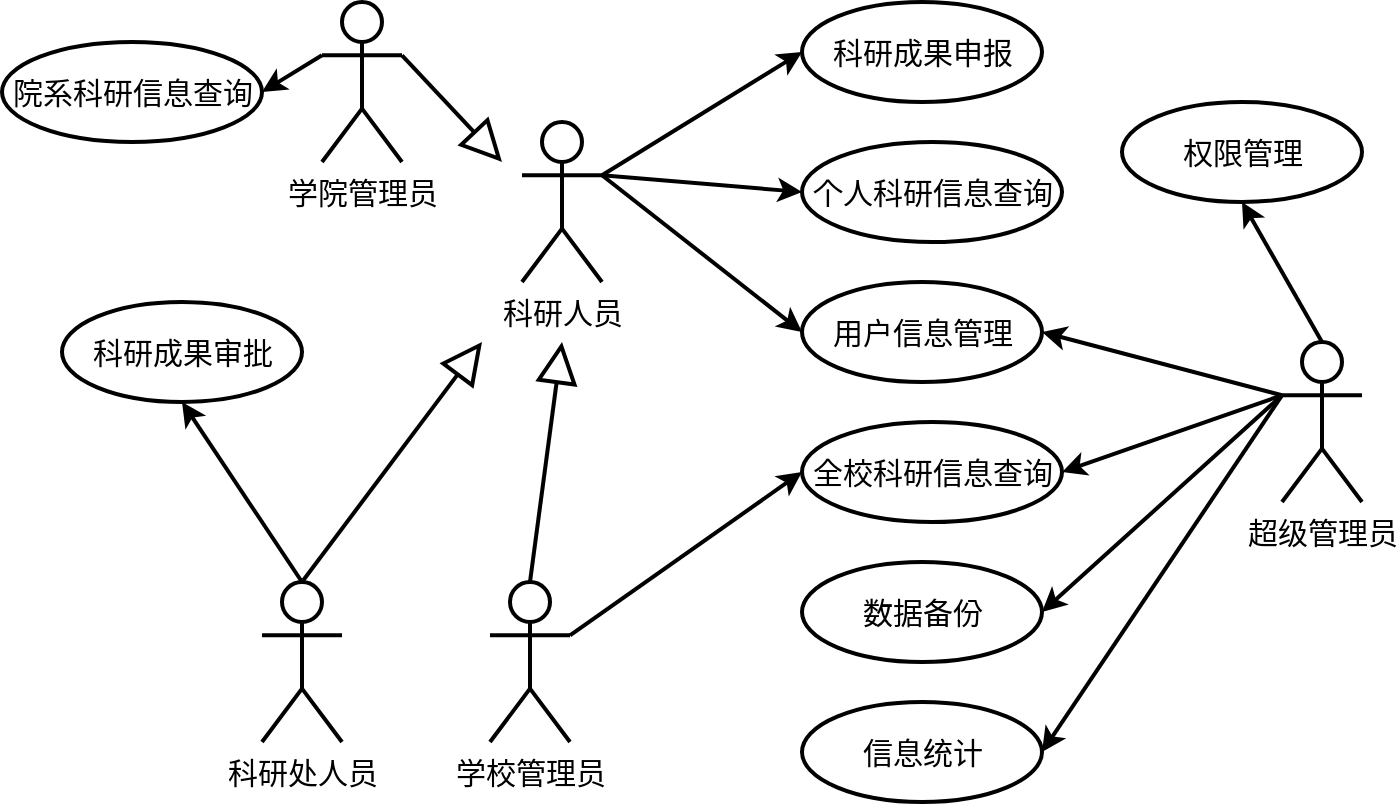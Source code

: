 <mxfile version="14.1.8" type="github">
  <diagram id="DQMjWMftg6XXhIIY0UW6" name="第 1 页">
    <mxGraphModel dx="1215" dy="568" grid="1" gridSize="10" guides="1" tooltips="1" connect="1" arrows="1" fold="1" page="1" pageScale="1" pageWidth="827" pageHeight="1169" math="0" shadow="0">
      <root>
        <mxCell id="0" />
        <mxCell id="1" parent="0" />
        <mxCell id="kqzHPGBOGGSsXoFb0C3q-1" value="科研人员" style="shape=umlActor;verticalLabelPosition=bottom;verticalAlign=top;html=1;outlineConnect=0;strokeWidth=2;fontSize=15;" parent="1" vertex="1">
          <mxGeometry x="430" y="240" width="40" height="80" as="geometry" />
        </mxCell>
        <mxCell id="kqzHPGBOGGSsXoFb0C3q-2" value="超级管理员" style="shape=umlActor;verticalLabelPosition=bottom;verticalAlign=top;html=1;outlineConnect=0;strokeWidth=2;fontSize=15;" parent="1" vertex="1">
          <mxGeometry x="810" y="350" width="40" height="80" as="geometry" />
        </mxCell>
        <mxCell id="kqzHPGBOGGSsXoFb0C3q-5" value="个人科研信息查询" style="shape=ellipse;html=1;dashed=0;whitespace=wrap;perimeter=ellipsePerimeter;strokeWidth=2;fontSize=15;" parent="1" vertex="1">
          <mxGeometry x="570" y="250" width="130" height="50" as="geometry" />
        </mxCell>
        <mxCell id="kqzHPGBOGGSsXoFb0C3q-6" value="用户信息管理" style="shape=ellipse;html=1;dashed=0;whitespace=wrap;perimeter=ellipsePerimeter;strokeWidth=2;fontSize=15;" parent="1" vertex="1">
          <mxGeometry x="570" y="320" width="120" height="50" as="geometry" />
        </mxCell>
        <mxCell id="kqzHPGBOGGSsXoFb0C3q-8" value="权限管理" style="shape=ellipse;html=1;dashed=0;whitespace=wrap;perimeter=ellipsePerimeter;strokeWidth=2;fontSize=15;" parent="1" vertex="1">
          <mxGeometry x="730" y="230" width="120" height="50" as="geometry" />
        </mxCell>
        <mxCell id="kqzHPGBOGGSsXoFb0C3q-9" value="信息统计" style="shape=ellipse;html=1;dashed=0;whitespace=wrap;perimeter=ellipsePerimeter;strokeWidth=2;fontSize=15;" parent="1" vertex="1">
          <mxGeometry x="570" y="530" width="120" height="50" as="geometry" />
        </mxCell>
        <mxCell id="kqzHPGBOGGSsXoFb0C3q-10" value="科研成果申报" style="shape=ellipse;html=1;dashed=0;whitespace=wrap;perimeter=ellipsePerimeter;strokeWidth=2;fontSize=15;" parent="1" vertex="1">
          <mxGeometry x="570" y="180" width="120" height="50" as="geometry" />
        </mxCell>
        <mxCell id="kqzHPGBOGGSsXoFb0C3q-11" value="数据备份" style="shape=ellipse;html=1;dashed=0;whitespace=wrap;perimeter=ellipsePerimeter;strokeWidth=2;fontSize=15;" parent="1" vertex="1">
          <mxGeometry x="570" y="460" width="120" height="50" as="geometry" />
        </mxCell>
        <mxCell id="kqzHPGBOGGSsXoFb0C3q-12" value="" style="endArrow=classic;html=1;strokeWidth=2;exitX=1;exitY=0.333;exitDx=0;exitDy=0;exitPerimeter=0;entryX=0;entryY=0.5;entryDx=0;entryDy=0;fontSize=15;" parent="1" source="kqzHPGBOGGSsXoFb0C3q-1" target="kqzHPGBOGGSsXoFb0C3q-10" edge="1">
          <mxGeometry width="50" height="50" relative="1" as="geometry">
            <mxPoint x="370" y="270" as="sourcePoint" />
            <mxPoint x="440" y="160" as="targetPoint" />
          </mxGeometry>
        </mxCell>
        <mxCell id="kqzHPGBOGGSsXoFb0C3q-13" value="" style="endArrow=classic;html=1;strokeWidth=2;exitX=1;exitY=0.333;exitDx=0;exitDy=0;exitPerimeter=0;entryX=0;entryY=0.5;entryDx=0;entryDy=0;fontSize=15;" parent="1" source="kqzHPGBOGGSsXoFb0C3q-1" target="kqzHPGBOGGSsXoFb0C3q-5" edge="1">
          <mxGeometry width="50" height="50" relative="1" as="geometry">
            <mxPoint x="460" y="400" as="sourcePoint" />
            <mxPoint x="490" y="210" as="targetPoint" />
          </mxGeometry>
        </mxCell>
        <mxCell id="kqzHPGBOGGSsXoFb0C3q-14" value="" style="endArrow=classic;html=1;strokeWidth=2;exitX=1;exitY=0.333;exitDx=0;exitDy=0;exitPerimeter=0;entryX=0;entryY=0.5;entryDx=0;entryDy=0;fontSize=15;" parent="1" source="kqzHPGBOGGSsXoFb0C3q-1" target="kqzHPGBOGGSsXoFb0C3q-6" edge="1">
          <mxGeometry width="50" height="50" relative="1" as="geometry">
            <mxPoint x="480" y="410" as="sourcePoint" />
            <mxPoint x="460" y="500" as="targetPoint" />
          </mxGeometry>
        </mxCell>
        <mxCell id="kqzHPGBOGGSsXoFb0C3q-17" value="" style="endArrow=classic;html=1;strokeWidth=2;exitX=0;exitY=0.333;exitDx=0;exitDy=0;exitPerimeter=0;entryX=1;entryY=0.5;entryDx=0;entryDy=0;fontSize=15;" parent="1" source="kqzHPGBOGGSsXoFb0C3q-2" target="kqzHPGBOGGSsXoFb0C3q-6" edge="1">
          <mxGeometry width="50" height="50" relative="1" as="geometry">
            <mxPoint x="730" y="540" as="sourcePoint" />
            <mxPoint x="730" y="340" as="targetPoint" />
          </mxGeometry>
        </mxCell>
        <mxCell id="kqzHPGBOGGSsXoFb0C3q-18" value="" style="endArrow=classic;html=1;strokeWidth=2;exitX=0.5;exitY=0;exitDx=0;exitDy=0;exitPerimeter=0;entryX=0.5;entryY=1;entryDx=0;entryDy=0;fontSize=15;" parent="1" source="kqzHPGBOGGSsXoFb0C3q-2" target="kqzHPGBOGGSsXoFb0C3q-8" edge="1">
          <mxGeometry width="50" height="50" relative="1" as="geometry">
            <mxPoint x="960" y="240" as="sourcePoint" />
            <mxPoint x="890" y="140" as="targetPoint" />
          </mxGeometry>
        </mxCell>
        <mxCell id="kqzHPGBOGGSsXoFb0C3q-19" value="" style="endArrow=classic;html=1;strokeWidth=2;exitX=0;exitY=0.333;exitDx=0;exitDy=0;exitPerimeter=0;entryX=1;entryY=0.5;entryDx=0;entryDy=0;fontSize=15;" parent="1" source="kqzHPGBOGGSsXoFb0C3q-2" target="kqzHPGBOGGSsXoFb0C3q-23" edge="1">
          <mxGeometry width="50" height="50" relative="1" as="geometry">
            <mxPoint x="1050" y="280" as="sourcePoint" />
            <mxPoint x="1040" y="180" as="targetPoint" />
          </mxGeometry>
        </mxCell>
        <mxCell id="kqzHPGBOGGSsXoFb0C3q-21" value="科研成果审批" style="shape=ellipse;html=1;dashed=0;whitespace=wrap;perimeter=ellipsePerimeter;strokeWidth=2;fontSize=15;" parent="1" vertex="1">
          <mxGeometry x="200" y="330" width="120" height="50" as="geometry" />
        </mxCell>
        <mxCell id="kqzHPGBOGGSsXoFb0C3q-22" value="院系科研信息查询" style="shape=ellipse;html=1;dashed=0;whitespace=wrap;perimeter=ellipsePerimeter;strokeWidth=2;fontSize=15;" parent="1" vertex="1">
          <mxGeometry x="170" y="200" width="130" height="50" as="geometry" />
        </mxCell>
        <mxCell id="kqzHPGBOGGSsXoFb0C3q-23" value="全校科研信息查询" style="shape=ellipse;html=1;dashed=0;whitespace=wrap;perimeter=ellipsePerimeter;strokeWidth=2;fontSize=15;" parent="1" vertex="1">
          <mxGeometry x="570" y="390" width="130" height="50" as="geometry" />
        </mxCell>
        <mxCell id="kqzHPGBOGGSsXoFb0C3q-24" value="学院管理员" style="shape=umlActor;verticalLabelPosition=bottom;verticalAlign=top;html=1;outlineConnect=0;strokeWidth=2;fontSize=15;" parent="1" vertex="1">
          <mxGeometry x="330" y="180" width="40" height="80" as="geometry" />
        </mxCell>
        <mxCell id="kqzHPGBOGGSsXoFb0C3q-27" value="科研处人员" style="shape=umlActor;verticalLabelPosition=bottom;verticalAlign=top;html=1;outlineConnect=0;strokeWidth=2;fontSize=15;" parent="1" vertex="1">
          <mxGeometry x="300" y="470" width="40" height="80" as="geometry" />
        </mxCell>
        <mxCell id="kqzHPGBOGGSsXoFb0C3q-28" value="学校管理员" style="shape=umlActor;verticalLabelPosition=bottom;verticalAlign=top;html=1;outlineConnect=0;strokeWidth=2;fontSize=15;" parent="1" vertex="1">
          <mxGeometry x="414" y="470" width="40" height="80" as="geometry" />
        </mxCell>
        <mxCell id="kqzHPGBOGGSsXoFb0C3q-30" value="" style="endArrow=block;endSize=16;endFill=0;html=1;strokeWidth=2;exitX=1;exitY=0.333;exitDx=0;exitDy=0;exitPerimeter=0;fontSize=15;" parent="1" source="kqzHPGBOGGSsXoFb0C3q-24" edge="1">
          <mxGeometry width="160" relative="1" as="geometry">
            <mxPoint x="160" y="300" as="sourcePoint" />
            <mxPoint x="420" y="260" as="targetPoint" />
          </mxGeometry>
        </mxCell>
        <mxCell id="kqzHPGBOGGSsXoFb0C3q-31" value="" style="endArrow=classic;html=1;strokeWidth=2;entryX=1;entryY=0.5;entryDx=0;entryDy=0;exitX=0;exitY=0.333;exitDx=0;exitDy=0;exitPerimeter=0;fontSize=15;" parent="1" source="kqzHPGBOGGSsXoFb0C3q-24" target="kqzHPGBOGGSsXoFb0C3q-22" edge="1">
          <mxGeometry width="50" height="50" relative="1" as="geometry">
            <mxPoint x="330" y="70" as="sourcePoint" />
            <mxPoint x="240" y="180" as="targetPoint" />
          </mxGeometry>
        </mxCell>
        <mxCell id="kqzHPGBOGGSsXoFb0C3q-32" value="" style="endArrow=block;endSize=16;endFill=0;html=1;strokeWidth=2;exitX=0.5;exitY=0;exitDx=0;exitDy=0;exitPerimeter=0;fontSize=15;" parent="1" source="kqzHPGBOGGSsXoFb0C3q-27" edge="1">
          <mxGeometry width="160" relative="1" as="geometry">
            <mxPoint x="110" y="490" as="sourcePoint" />
            <mxPoint x="410" y="350" as="targetPoint" />
          </mxGeometry>
        </mxCell>
        <mxCell id="kqzHPGBOGGSsXoFb0C3q-33" value="" style="endArrow=classic;html=1;strokeWidth=2;exitX=0.5;exitY=0;exitDx=0;exitDy=0;exitPerimeter=0;entryX=0.5;entryY=1;entryDx=0;entryDy=0;fontSize=15;" parent="1" source="kqzHPGBOGGSsXoFb0C3q-27" target="kqzHPGBOGGSsXoFb0C3q-21" edge="1">
          <mxGeometry width="50" height="50" relative="1" as="geometry">
            <mxPoint x="160" y="600" as="sourcePoint" />
            <mxPoint x="210" y="550" as="targetPoint" />
          </mxGeometry>
        </mxCell>
        <mxCell id="kqzHPGBOGGSsXoFb0C3q-34" value="" style="endArrow=block;endSize=16;endFill=0;html=1;strokeWidth=2;exitX=0.5;exitY=0;exitDx=0;exitDy=0;exitPerimeter=0;fontSize=15;" parent="1" source="kqzHPGBOGGSsXoFb0C3q-28" edge="1">
          <mxGeometry width="160" relative="1" as="geometry">
            <mxPoint x="290" y="430" as="sourcePoint" />
            <mxPoint x="450" y="350" as="targetPoint" />
          </mxGeometry>
        </mxCell>
        <mxCell id="kqzHPGBOGGSsXoFb0C3q-36" value="" style="endArrow=classic;html=1;strokeWidth=2;exitX=1;exitY=0.333;exitDx=0;exitDy=0;exitPerimeter=0;entryX=0;entryY=0.5;entryDx=0;entryDy=0;fontSize=15;" parent="1" source="kqzHPGBOGGSsXoFb0C3q-28" target="kqzHPGBOGGSsXoFb0C3q-23" edge="1">
          <mxGeometry width="50" height="50" relative="1" as="geometry">
            <mxPoint x="140" y="520" as="sourcePoint" />
            <mxPoint x="370" y="467" as="targetPoint" />
          </mxGeometry>
        </mxCell>
        <mxCell id="kqzHPGBOGGSsXoFb0C3q-37" value="" style="endArrow=classic;html=1;strokeWidth=2;exitX=0;exitY=0.333;exitDx=0;exitDy=0;exitPerimeter=0;entryX=1;entryY=0.5;entryDx=0;entryDy=0;fontSize=15;" parent="1" source="kqzHPGBOGGSsXoFb0C3q-2" target="kqzHPGBOGGSsXoFb0C3q-11" edge="1">
          <mxGeometry width="50" height="50" relative="1" as="geometry">
            <mxPoint x="800" y="560" as="sourcePoint" />
            <mxPoint x="850" y="510" as="targetPoint" />
          </mxGeometry>
        </mxCell>
        <mxCell id="kqzHPGBOGGSsXoFb0C3q-38" value="" style="endArrow=classic;html=1;strokeWidth=2;exitX=0;exitY=0.333;exitDx=0;exitDy=0;exitPerimeter=0;entryX=1;entryY=0.5;entryDx=0;entryDy=0;fontSize=15;" parent="1" source="kqzHPGBOGGSsXoFb0C3q-2" target="kqzHPGBOGGSsXoFb0C3q-9" edge="1">
          <mxGeometry width="50" height="50" relative="1" as="geometry">
            <mxPoint x="780" y="580" as="sourcePoint" />
            <mxPoint x="830" y="530" as="targetPoint" />
          </mxGeometry>
        </mxCell>
      </root>
    </mxGraphModel>
  </diagram>
</mxfile>
